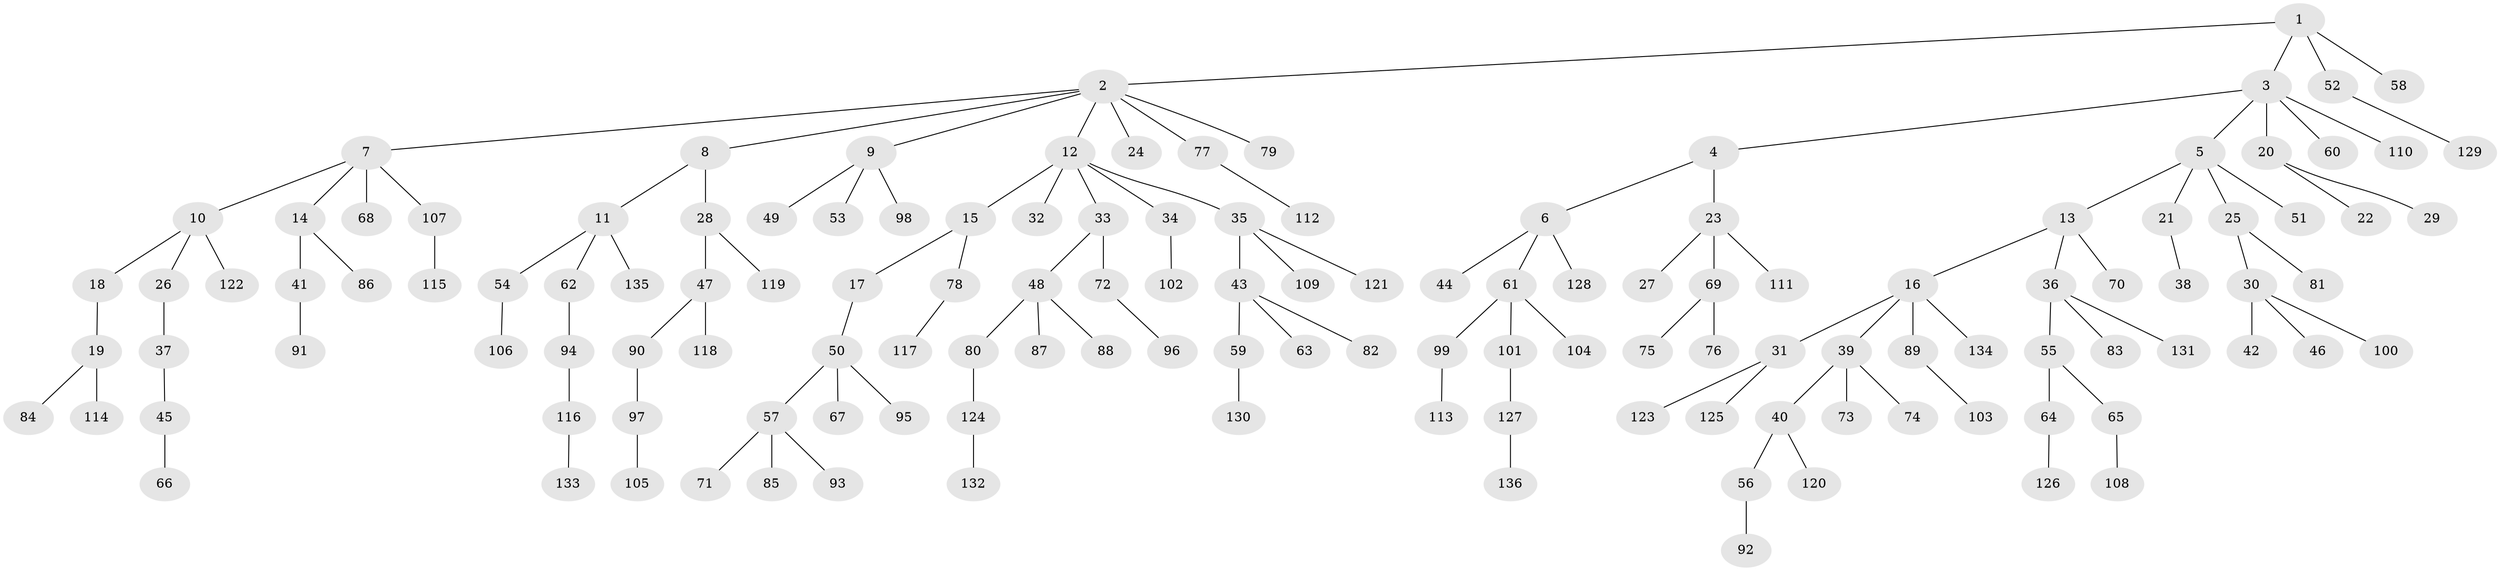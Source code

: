 // Generated by graph-tools (version 1.1) at 2025/52/03/09/25 04:52:22]
// undirected, 136 vertices, 135 edges
graph export_dot {
graph [start="1"]
  node [color=gray90,style=filled];
  1;
  2;
  3;
  4;
  5;
  6;
  7;
  8;
  9;
  10;
  11;
  12;
  13;
  14;
  15;
  16;
  17;
  18;
  19;
  20;
  21;
  22;
  23;
  24;
  25;
  26;
  27;
  28;
  29;
  30;
  31;
  32;
  33;
  34;
  35;
  36;
  37;
  38;
  39;
  40;
  41;
  42;
  43;
  44;
  45;
  46;
  47;
  48;
  49;
  50;
  51;
  52;
  53;
  54;
  55;
  56;
  57;
  58;
  59;
  60;
  61;
  62;
  63;
  64;
  65;
  66;
  67;
  68;
  69;
  70;
  71;
  72;
  73;
  74;
  75;
  76;
  77;
  78;
  79;
  80;
  81;
  82;
  83;
  84;
  85;
  86;
  87;
  88;
  89;
  90;
  91;
  92;
  93;
  94;
  95;
  96;
  97;
  98;
  99;
  100;
  101;
  102;
  103;
  104;
  105;
  106;
  107;
  108;
  109;
  110;
  111;
  112;
  113;
  114;
  115;
  116;
  117;
  118;
  119;
  120;
  121;
  122;
  123;
  124;
  125;
  126;
  127;
  128;
  129;
  130;
  131;
  132;
  133;
  134;
  135;
  136;
  1 -- 2;
  1 -- 3;
  1 -- 52;
  1 -- 58;
  2 -- 7;
  2 -- 8;
  2 -- 9;
  2 -- 12;
  2 -- 24;
  2 -- 77;
  2 -- 79;
  3 -- 4;
  3 -- 5;
  3 -- 20;
  3 -- 60;
  3 -- 110;
  4 -- 6;
  4 -- 23;
  5 -- 13;
  5 -- 21;
  5 -- 25;
  5 -- 51;
  6 -- 44;
  6 -- 61;
  6 -- 128;
  7 -- 10;
  7 -- 14;
  7 -- 68;
  7 -- 107;
  8 -- 11;
  8 -- 28;
  9 -- 49;
  9 -- 53;
  9 -- 98;
  10 -- 18;
  10 -- 26;
  10 -- 122;
  11 -- 54;
  11 -- 62;
  11 -- 135;
  12 -- 15;
  12 -- 32;
  12 -- 33;
  12 -- 34;
  12 -- 35;
  13 -- 16;
  13 -- 36;
  13 -- 70;
  14 -- 41;
  14 -- 86;
  15 -- 17;
  15 -- 78;
  16 -- 31;
  16 -- 39;
  16 -- 89;
  16 -- 134;
  17 -- 50;
  18 -- 19;
  19 -- 84;
  19 -- 114;
  20 -- 22;
  20 -- 29;
  21 -- 38;
  23 -- 27;
  23 -- 69;
  23 -- 111;
  25 -- 30;
  25 -- 81;
  26 -- 37;
  28 -- 47;
  28 -- 119;
  30 -- 42;
  30 -- 46;
  30 -- 100;
  31 -- 123;
  31 -- 125;
  33 -- 48;
  33 -- 72;
  34 -- 102;
  35 -- 43;
  35 -- 109;
  35 -- 121;
  36 -- 55;
  36 -- 83;
  36 -- 131;
  37 -- 45;
  39 -- 40;
  39 -- 73;
  39 -- 74;
  40 -- 56;
  40 -- 120;
  41 -- 91;
  43 -- 59;
  43 -- 63;
  43 -- 82;
  45 -- 66;
  47 -- 90;
  47 -- 118;
  48 -- 80;
  48 -- 87;
  48 -- 88;
  50 -- 57;
  50 -- 67;
  50 -- 95;
  52 -- 129;
  54 -- 106;
  55 -- 64;
  55 -- 65;
  56 -- 92;
  57 -- 71;
  57 -- 85;
  57 -- 93;
  59 -- 130;
  61 -- 99;
  61 -- 101;
  61 -- 104;
  62 -- 94;
  64 -- 126;
  65 -- 108;
  69 -- 75;
  69 -- 76;
  72 -- 96;
  77 -- 112;
  78 -- 117;
  80 -- 124;
  89 -- 103;
  90 -- 97;
  94 -- 116;
  97 -- 105;
  99 -- 113;
  101 -- 127;
  107 -- 115;
  116 -- 133;
  124 -- 132;
  127 -- 136;
}
